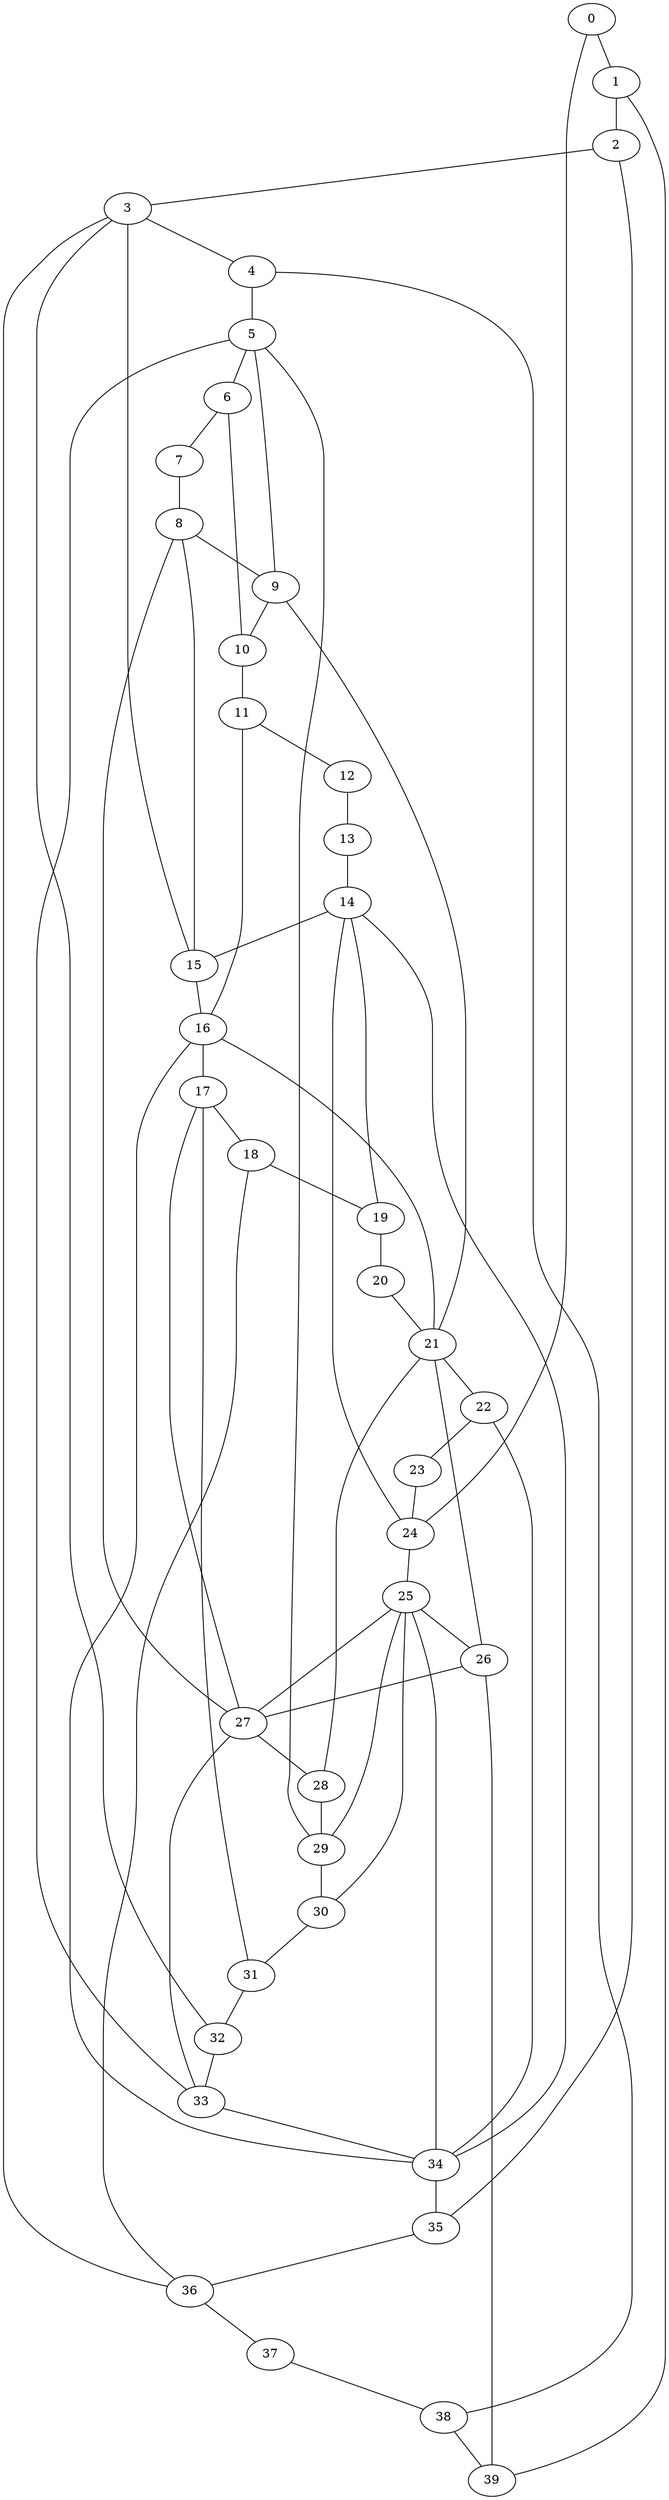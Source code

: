 
graph graphname {
    0 -- 1
0 -- 24
1 -- 2
1 -- 39
2 -- 3
2 -- 35
3 -- 4
3 -- 15
3 -- 36
3 -- 32
4 -- 5
4 -- 38
5 -- 6
5 -- 9
5 -- 29
5 -- 33
6 -- 7
6 -- 10
7 -- 8
8 -- 9
8 -- 15
8 -- 27
9 -- 10
9 -- 21
10 -- 11
11 -- 12
11 -- 16
12 -- 13
13 -- 14
14 -- 15
14 -- 34
14 -- 19
14 -- 24
15 -- 16
16 -- 17
16 -- 21
16 -- 34
17 -- 18
17 -- 31
17 -- 27
18 -- 19
18 -- 36
19 -- 20
20 -- 21
21 -- 22
21 -- 28
21 -- 26
22 -- 23
22 -- 34
23 -- 24
24 -- 25
25 -- 26
25 -- 27
25 -- 30
25 -- 29
25 -- 34
26 -- 27
26 -- 39
27 -- 28
27 -- 33
28 -- 29
29 -- 30
30 -- 31
31 -- 32
32 -- 33
33 -- 34
34 -- 35
35 -- 36
36 -- 37
37 -- 38
38 -- 39

}
